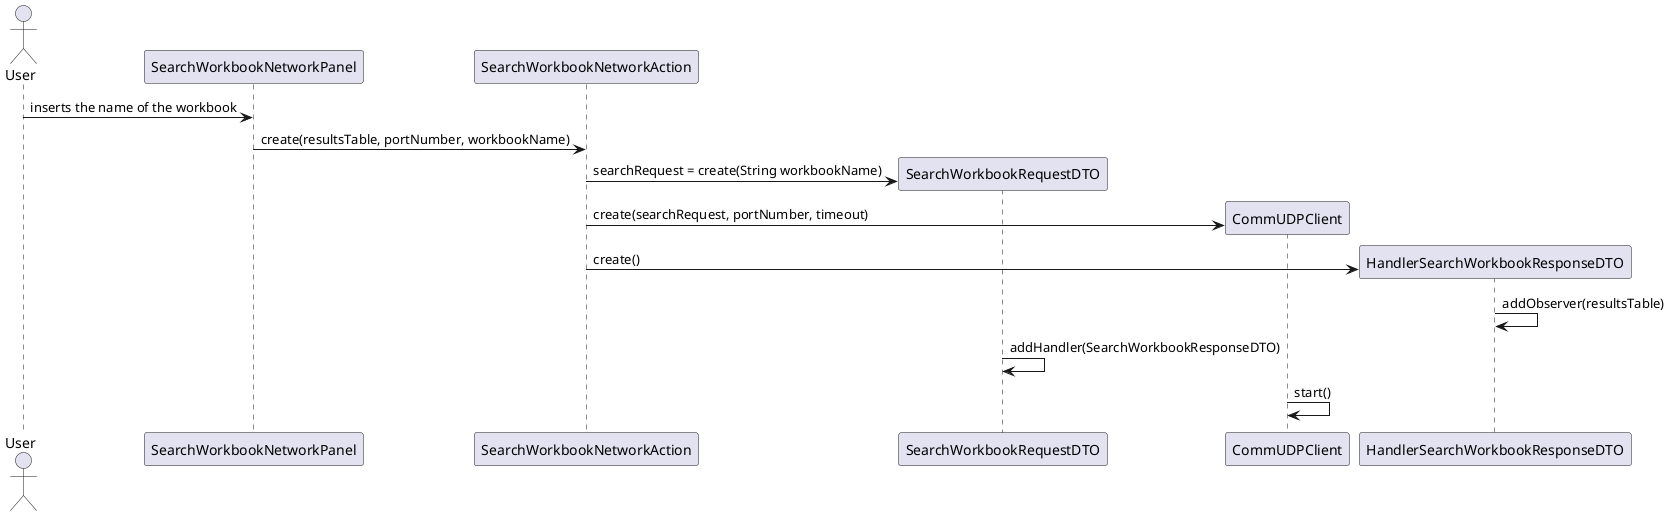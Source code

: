 @startuml ipc03_2_design1.png
skinparam packageStyle rect
skinparam defaultFontName FG Virgil
skinparam shadowing false

actor User 
participant "SearchWorkbookNetworkPanel" as panel
participant "SearchWorkbookNetworkAction" as action
participant "SearchWorkbookRequestDTO" as reqDTO
participant "CommUDPClient" as udpClient
participant "HandlerSearchWorkbookResponseDTO" as handlerResponse

User -> panel : inserts the name of the workbook
panel -> action : create(resultsTable, portNumber, workbookName)
create reqDTO
action -> reqDTO : searchRequest = create(String workbookName)
create udpClient
action -> udpClient : create(searchRequest, portNumber, timeout)
create handlerResponse
action -> handlerResponse : create()
handlerResponse -> handlerResponse : addObserver(resultsTable)
reqDTO -> reqDTO : addHandler(SearchWorkbookResponseDTO)
udpClient -> udpClient : start()
@enduml
@enduml
